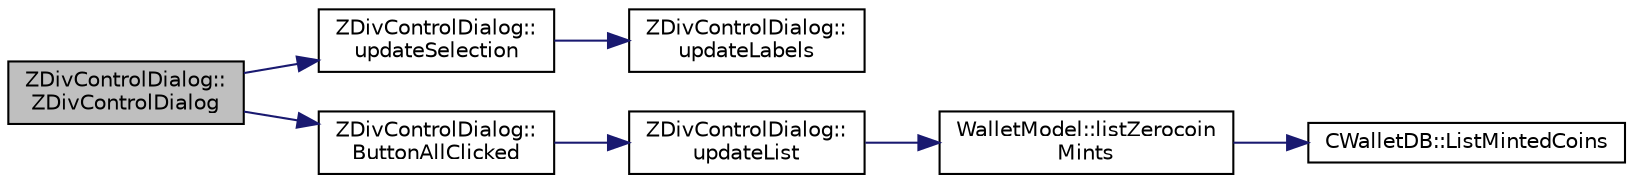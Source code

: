 digraph "ZDivControlDialog::ZDivControlDialog"
{
  edge [fontname="Helvetica",fontsize="10",labelfontname="Helvetica",labelfontsize="10"];
  node [fontname="Helvetica",fontsize="10",shape=record];
  rankdir="LR";
  Node0 [label="ZDivControlDialog::\lZDivControlDialog",height=0.2,width=0.4,color="black", fillcolor="grey75", style="filled", fontcolor="black"];
  Node0 -> Node1 [color="midnightblue",fontsize="10",style="solid",fontname="Helvetica"];
  Node1 [label="ZDivControlDialog::\lupdateSelection",height=0.2,width=0.4,color="black", fillcolor="white", style="filled",URL="$class_z_div_control_dialog.html#acf0308e003d1a8cde162a3735b638f84"];
  Node1 -> Node2 [color="midnightblue",fontsize="10",style="solid",fontname="Helvetica"];
  Node2 [label="ZDivControlDialog::\lupdateLabels",height=0.2,width=0.4,color="black", fillcolor="white", style="filled",URL="$class_z_div_control_dialog.html#a74d63411c58b1d7827d2d40f33fc74c5"];
  Node0 -> Node3 [color="midnightblue",fontsize="10",style="solid",fontname="Helvetica"];
  Node3 [label="ZDivControlDialog::\lButtonAllClicked",height=0.2,width=0.4,color="black", fillcolor="white", style="filled",URL="$class_z_div_control_dialog.html#aaa5503647cedd55007b4ca106ed1527a"];
  Node3 -> Node4 [color="midnightblue",fontsize="10",style="solid",fontname="Helvetica"];
  Node4 [label="ZDivControlDialog::\lupdateList",height=0.2,width=0.4,color="black", fillcolor="white", style="filled",URL="$class_z_div_control_dialog.html#af31333e9a73a658c6fb164b40dd958e6"];
  Node4 -> Node5 [color="midnightblue",fontsize="10",style="solid",fontname="Helvetica"];
  Node5 [label="WalletModel::listZerocoin\lMints",height=0.2,width=0.4,color="black", fillcolor="white", style="filled",URL="$class_wallet_model.html#a901e0b3c32c39bd3301d90f05255f442"];
  Node5 -> Node6 [color="midnightblue",fontsize="10",style="solid",fontname="Helvetica"];
  Node6 [label="CWalletDB::ListMintedCoins",height=0.2,width=0.4,color="black", fillcolor="white", style="filled",URL="$class_c_wallet_d_b.html#a906d7b97c6b94f4225957d576222bbb6"];
}
